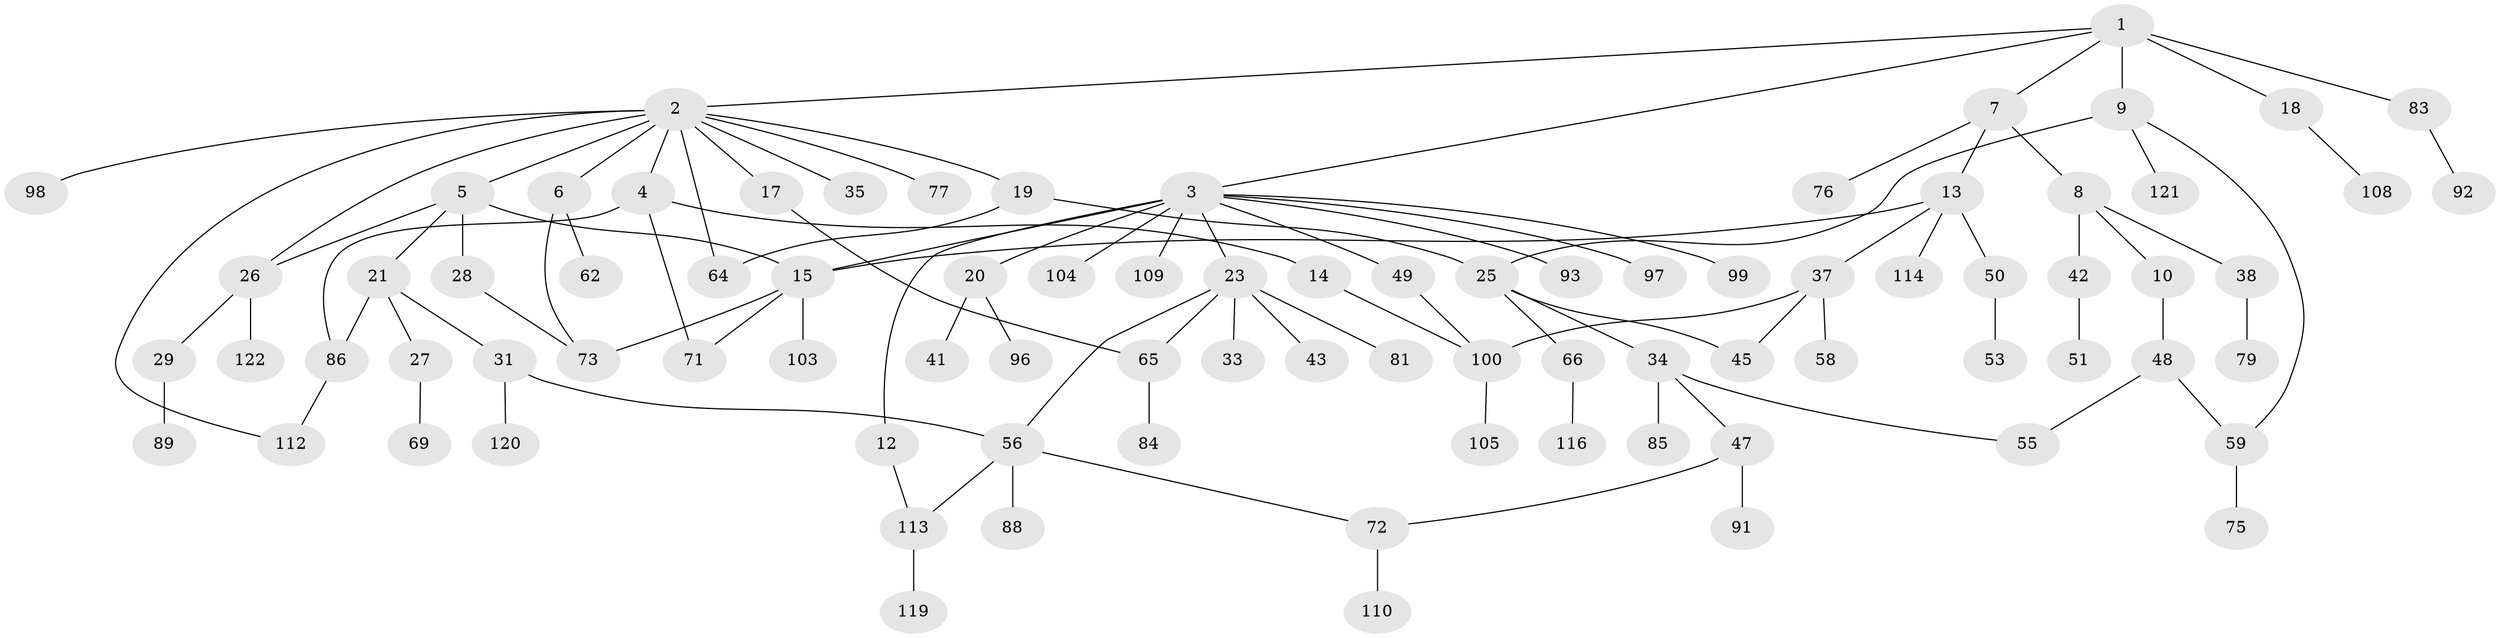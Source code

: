 // Generated by graph-tools (version 1.1) at 2025/51/02/27/25 19:51:41]
// undirected, 86 vertices, 104 edges
graph export_dot {
graph [start="1"]
  node [color=gray90,style=filled];
  1;
  2 [super="+16"];
  3 [super="+11"];
  4 [super="+46"];
  5 [super="+111"];
  6;
  7 [super="+68"];
  8 [super="+22"];
  9 [super="+57"];
  10 [super="+44"];
  12 [super="+102"];
  13 [super="+40"];
  14;
  15 [super="+52"];
  17 [super="+24"];
  18;
  19 [super="+87"];
  20 [super="+70"];
  21 [super="+106"];
  23 [super="+32"];
  25 [super="+30"];
  26 [super="+107"];
  27;
  28;
  29 [super="+82"];
  31 [super="+36"];
  33;
  34 [super="+39"];
  35 [super="+118"];
  37 [super="+95"];
  38 [super="+60"];
  41;
  42 [super="+63"];
  43;
  45;
  47 [super="+54"];
  48;
  49;
  50 [super="+117"];
  51;
  53;
  55 [super="+74"];
  56 [super="+67"];
  58;
  59 [super="+61"];
  62;
  64;
  65 [super="+80"];
  66;
  69;
  71;
  72 [super="+78"];
  73 [super="+90"];
  75;
  76;
  77 [super="+94"];
  79;
  81;
  83;
  84;
  85;
  86;
  88;
  89;
  91;
  92;
  93 [super="+101"];
  96;
  97;
  98;
  99;
  100 [super="+123"];
  103;
  104;
  105;
  108;
  109;
  110;
  112;
  113 [super="+115"];
  114;
  116;
  119;
  120;
  121;
  122;
  1 -- 2;
  1 -- 3;
  1 -- 7;
  1 -- 9 [weight=2];
  1 -- 18;
  1 -- 83;
  2 -- 4;
  2 -- 5;
  2 -- 6;
  2 -- 17;
  2 -- 19;
  2 -- 26;
  2 -- 35;
  2 -- 77;
  2 -- 112;
  2 -- 64;
  2 -- 98;
  3 -- 104;
  3 -- 109;
  3 -- 20 [weight=2];
  3 -- 15;
  3 -- 97;
  3 -- 99;
  3 -- 12;
  3 -- 49;
  3 -- 23;
  3 -- 93;
  4 -- 14;
  4 -- 86;
  4 -- 71;
  5 -- 15;
  5 -- 21;
  5 -- 28;
  5 -- 26;
  6 -- 62;
  6 -- 73;
  7 -- 8;
  7 -- 13;
  7 -- 76;
  8 -- 10;
  8 -- 42;
  8 -- 38;
  9 -- 25;
  9 -- 59;
  9 -- 121;
  10 -- 48;
  12 -- 113;
  13 -- 37;
  13 -- 50;
  13 -- 114;
  13 -- 15;
  14 -- 100;
  15 -- 71;
  15 -- 103;
  15 -- 73;
  17 -- 65;
  18 -- 108;
  19 -- 64;
  19 -- 25;
  20 -- 41;
  20 -- 96;
  21 -- 27;
  21 -- 31 [weight=2];
  21 -- 86;
  23 -- 43;
  23 -- 33;
  23 -- 81;
  23 -- 65;
  23 -- 56;
  25 -- 66;
  25 -- 34;
  25 -- 45;
  26 -- 29;
  26 -- 122;
  27 -- 69;
  28 -- 73;
  29 -- 89;
  31 -- 56;
  31 -- 120;
  34 -- 85;
  34 -- 55;
  34 -- 47;
  37 -- 58;
  37 -- 45;
  37 -- 100;
  38 -- 79;
  42 -- 51;
  47 -- 72;
  47 -- 91;
  48 -- 55;
  48 -- 59;
  49 -- 100;
  50 -- 53;
  56 -- 113;
  56 -- 88;
  56 -- 72;
  59 -- 75;
  65 -- 84;
  66 -- 116;
  72 -- 110;
  83 -- 92;
  86 -- 112;
  100 -- 105;
  113 -- 119;
}

